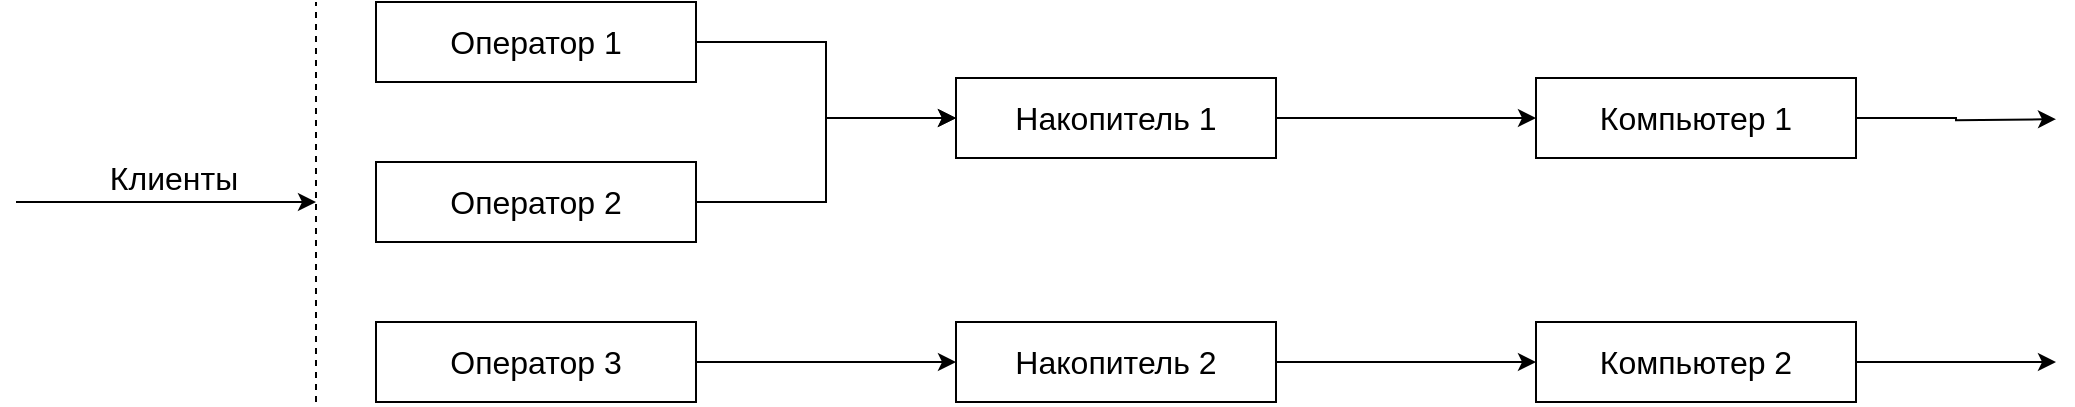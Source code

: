 <mxfile version="13.9.9" type="device"><diagram id="AvhCNHeZq0zQ2oKG8J5W" name="Страница 1"><mxGraphModel dx="1303" dy="828" grid="1" gridSize="10" guides="1" tooltips="1" connect="1" arrows="1" fold="1" page="1" pageScale="1" pageWidth="1169" pageHeight="827" math="0" shadow="0"><root><mxCell id="0"/><mxCell id="1" parent="0"/><mxCell id="z4pCU6Ceery2o2hlL5Wn-11" style="edgeStyle=orthogonalEdgeStyle;rounded=0;orthogonalLoop=1;jettySize=auto;html=1;exitX=1;exitY=0.5;exitDx=0;exitDy=0;entryX=0;entryY=0.5;entryDx=0;entryDy=0;fontSize=16;" edge="1" parent="1" source="z4pCU6Ceery2o2hlL5Wn-1" target="z4pCU6Ceery2o2hlL5Wn-7"><mxGeometry relative="1" as="geometry"/></mxCell><mxCell id="z4pCU6Ceery2o2hlL5Wn-1" value="Оператор 1" style="rounded=0;whiteSpace=wrap;html=1;fontSize=16;" vertex="1" parent="1"><mxGeometry x="240" y="240" width="160" height="40" as="geometry"/></mxCell><mxCell id="z4pCU6Ceery2o2hlL5Wn-12" style="edgeStyle=orthogonalEdgeStyle;rounded=0;orthogonalLoop=1;jettySize=auto;html=1;exitX=1;exitY=0.5;exitDx=0;exitDy=0;entryX=0;entryY=0.5;entryDx=0;entryDy=0;fontSize=16;" edge="1" parent="1" source="z4pCU6Ceery2o2hlL5Wn-2" target="z4pCU6Ceery2o2hlL5Wn-7"><mxGeometry relative="1" as="geometry"/></mxCell><mxCell id="z4pCU6Ceery2o2hlL5Wn-2" value="Оператор 2" style="rounded=0;whiteSpace=wrap;html=1;fontSize=16;" vertex="1" parent="1"><mxGeometry x="240" y="320" width="160" height="40" as="geometry"/></mxCell><mxCell id="z4pCU6Ceery2o2hlL5Wn-13" style="edgeStyle=orthogonalEdgeStyle;rounded=0;orthogonalLoop=1;jettySize=auto;html=1;exitX=1;exitY=0.5;exitDx=0;exitDy=0;entryX=0;entryY=0.5;entryDx=0;entryDy=0;fontSize=16;" edge="1" parent="1" source="z4pCU6Ceery2o2hlL5Wn-3" target="z4pCU6Ceery2o2hlL5Wn-8"><mxGeometry relative="1" as="geometry"/></mxCell><mxCell id="z4pCU6Ceery2o2hlL5Wn-3" value="Оператор 3" style="rounded=0;whiteSpace=wrap;html=1;fontSize=16;" vertex="1" parent="1"><mxGeometry x="240" y="400" width="160" height="40" as="geometry"/></mxCell><mxCell id="z4pCU6Ceery2o2hlL5Wn-4" value="" style="endArrow=none;dashed=1;html=1;fontSize=16;" edge="1" parent="1"><mxGeometry width="50" height="50" relative="1" as="geometry"><mxPoint x="210" y="440" as="sourcePoint"/><mxPoint x="210" y="240" as="targetPoint"/></mxGeometry></mxCell><mxCell id="z4pCU6Ceery2o2hlL5Wn-5" value="" style="endArrow=classic;html=1;fontSize=16;" edge="1" parent="1"><mxGeometry width="50" height="50" relative="1" as="geometry"><mxPoint x="60" y="340" as="sourcePoint"/><mxPoint x="210" y="340" as="targetPoint"/></mxGeometry></mxCell><mxCell id="z4pCU6Ceery2o2hlL5Wn-6" value="Клиенты" style="text;html=1;strokeColor=none;fillColor=none;align=center;verticalAlign=middle;whiteSpace=wrap;rounded=0;fontSize=16;" vertex="1" parent="1"><mxGeometry x="99" y="318" width="80" height="20" as="geometry"/></mxCell><mxCell id="z4pCU6Ceery2o2hlL5Wn-14" style="edgeStyle=orthogonalEdgeStyle;rounded=0;orthogonalLoop=1;jettySize=auto;html=1;exitX=1;exitY=0.5;exitDx=0;exitDy=0;entryX=0;entryY=0.5;entryDx=0;entryDy=0;fontSize=16;" edge="1" parent="1" source="z4pCU6Ceery2o2hlL5Wn-7" target="z4pCU6Ceery2o2hlL5Wn-9"><mxGeometry relative="1" as="geometry"/></mxCell><mxCell id="z4pCU6Ceery2o2hlL5Wn-7" value="Накопитель 1" style="rounded=0;whiteSpace=wrap;html=1;fontSize=16;" vertex="1" parent="1"><mxGeometry x="530" y="278" width="160" height="40" as="geometry"/></mxCell><mxCell id="z4pCU6Ceery2o2hlL5Wn-15" style="edgeStyle=orthogonalEdgeStyle;rounded=0;orthogonalLoop=1;jettySize=auto;html=1;exitX=1;exitY=0.5;exitDx=0;exitDy=0;entryX=0;entryY=0.5;entryDx=0;entryDy=0;fontSize=16;" edge="1" parent="1" source="z4pCU6Ceery2o2hlL5Wn-8" target="z4pCU6Ceery2o2hlL5Wn-10"><mxGeometry relative="1" as="geometry"/></mxCell><mxCell id="z4pCU6Ceery2o2hlL5Wn-8" value="Накопитель 2" style="rounded=0;whiteSpace=wrap;html=1;fontSize=16;" vertex="1" parent="1"><mxGeometry x="530" y="400" width="160" height="40" as="geometry"/></mxCell><mxCell id="z4pCU6Ceery2o2hlL5Wn-16" style="edgeStyle=orthogonalEdgeStyle;rounded=0;orthogonalLoop=1;jettySize=auto;html=1;exitX=1;exitY=0.5;exitDx=0;exitDy=0;fontSize=16;" edge="1" parent="1" source="z4pCU6Ceery2o2hlL5Wn-9"><mxGeometry relative="1" as="geometry"><mxPoint x="1080" y="298.571" as="targetPoint"/></mxGeometry></mxCell><mxCell id="z4pCU6Ceery2o2hlL5Wn-9" value="Компьютер 1" style="rounded=0;whiteSpace=wrap;html=1;fontSize=16;" vertex="1" parent="1"><mxGeometry x="820" y="278" width="160" height="40" as="geometry"/></mxCell><mxCell id="z4pCU6Ceery2o2hlL5Wn-17" style="edgeStyle=orthogonalEdgeStyle;rounded=0;orthogonalLoop=1;jettySize=auto;html=1;exitX=1;exitY=0.5;exitDx=0;exitDy=0;fontSize=16;" edge="1" parent="1" source="z4pCU6Ceery2o2hlL5Wn-10"><mxGeometry relative="1" as="geometry"><mxPoint x="1080" y="420" as="targetPoint"/></mxGeometry></mxCell><mxCell id="z4pCU6Ceery2o2hlL5Wn-10" value="Компьютер 2" style="rounded=0;whiteSpace=wrap;html=1;fontSize=16;" vertex="1" parent="1"><mxGeometry x="820" y="400" width="160" height="40" as="geometry"/></mxCell></root></mxGraphModel></diagram></mxfile>